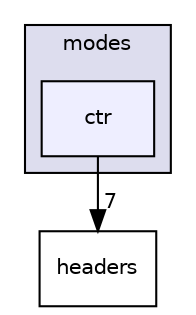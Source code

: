 digraph "M:/Office/!Doutorado/0. RepositorioSVN/HAMSTER_Prototype/branches/JINT2018/include/libtomcrypt-develop/src/modes/ctr" {
  compound=true
  node [ fontsize="10", fontname="Helvetica"];
  edge [ labelfontsize="10", labelfontname="Helvetica"];
  subgraph clusterdir_13e37b453e4b1ef345b71225721f4352 {
    graph [ bgcolor="#ddddee", pencolor="black", label="modes" fontname="Helvetica", fontsize="10", URL="dir_13e37b453e4b1ef345b71225721f4352.html"]
  dir_5410fc339e0483421b9e46dcc74f6064 [shape=box, label="ctr", style="filled", fillcolor="#eeeeff", pencolor="black", URL="dir_5410fc339e0483421b9e46dcc74f6064.html"];
  }
  dir_a0acb8384b4122a9c7afcf2489cf4036 [shape=box label="headers" URL="dir_a0acb8384b4122a9c7afcf2489cf4036.html"];
  dir_5410fc339e0483421b9e46dcc74f6064->dir_a0acb8384b4122a9c7afcf2489cf4036 [headlabel="7", labeldistance=1.5 headhref="dir_000052_000026.html"];
}
